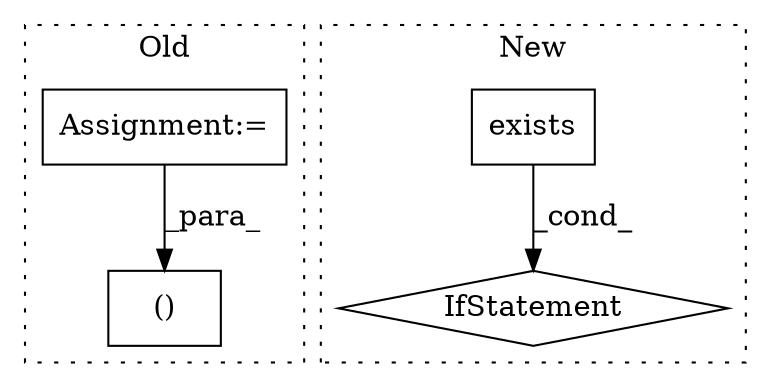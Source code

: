 digraph G {
subgraph cluster0 {
1 [label="()" a="106" s="1663" l="23" shape="box"];
4 [label="Assignment:=" a="7" s="1466" l="1" shape="box"];
label = "Old";
style="dotted";
}
subgraph cluster1 {
2 [label="exists" a="32" s="608" l="8" shape="box"];
3 [label="IfStatement" a="25" s="598,616" l="4,2" shape="diamond"];
label = "New";
style="dotted";
}
2 -> 3 [label="_cond_"];
4 -> 1 [label="_para_"];
}